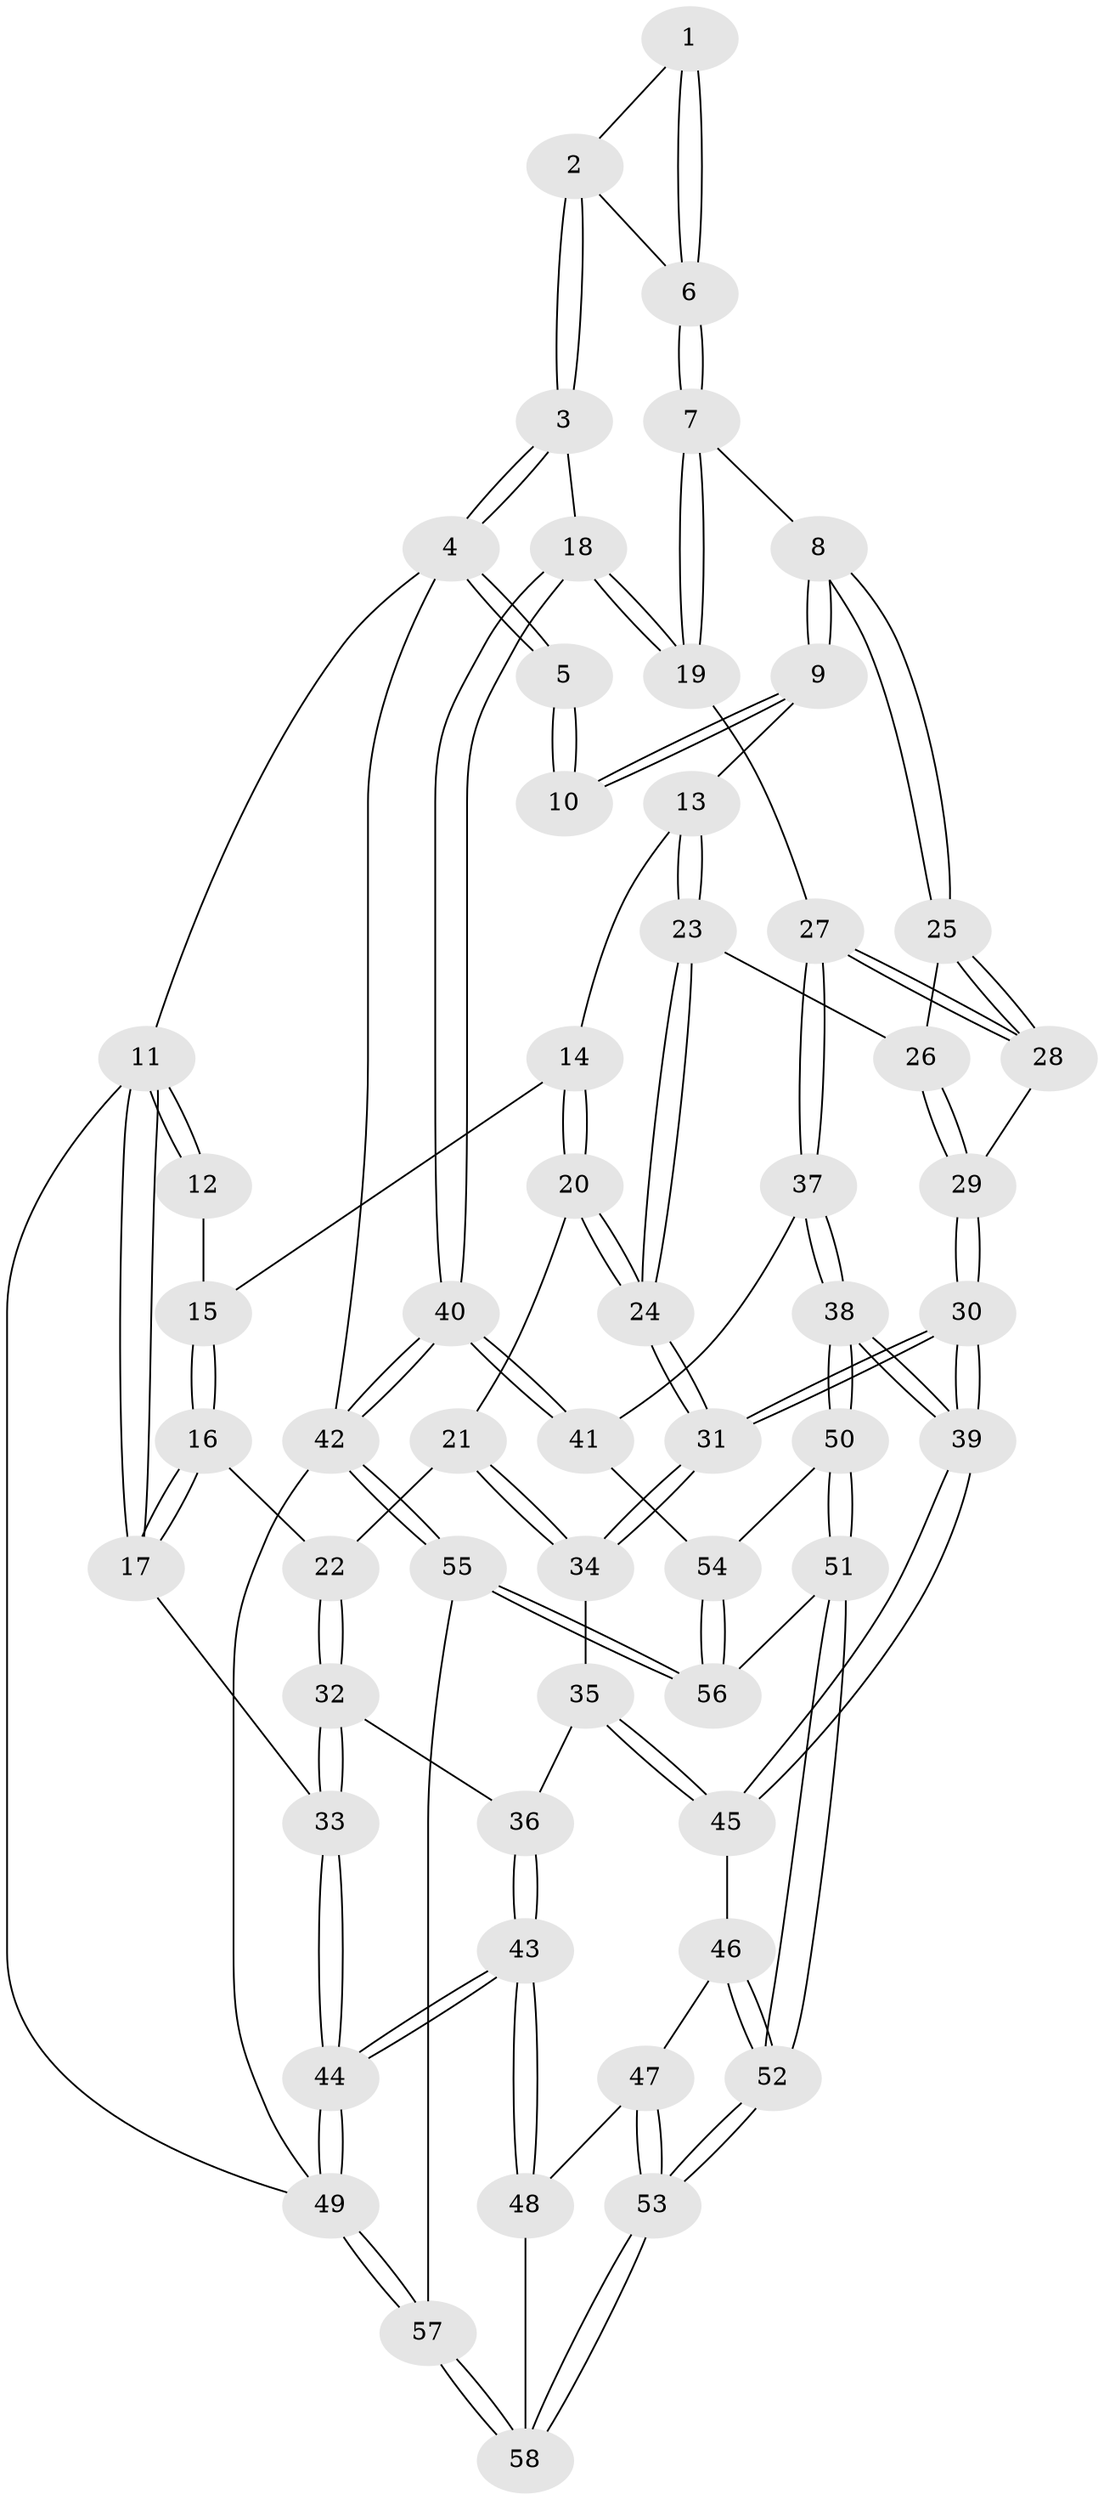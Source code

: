 // Generated by graph-tools (version 1.1) at 2025/17/03/09/25 04:17:23]
// undirected, 58 vertices, 142 edges
graph export_dot {
graph [start="1"]
  node [color=gray90,style=filled];
  1 [pos="+0.8002724131915405+0"];
  2 [pos="+0.9846441972098653+0.09619799714895597"];
  3 [pos="+1+0"];
  4 [pos="+1+0"];
  5 [pos="+0.7239096954865935+0"];
  6 [pos="+0.8532918390484158+0.20361132911881946"];
  7 [pos="+0.8503747172633147+0.21319440518569652"];
  8 [pos="+0.7358356450846824+0.2626738650737617"];
  9 [pos="+0.5762842326920036+0.17359905788240806"];
  10 [pos="+0.6289029205455273+0"];
  11 [pos="+0+0"];
  12 [pos="+0.26369704486302065+0"];
  13 [pos="+0.5025810707707585+0.21801890163423923"];
  14 [pos="+0.38946582903119487+0.212964208503624"];
  15 [pos="+0.2794735120450723+0.11112663704773292"];
  16 [pos="+0.0720680329036426+0.23195768845997358"];
  17 [pos="+0+0.12476115271528948"];
  18 [pos="+1+0.39371832049308214"];
  19 [pos="+1+0.3721672404666244"];
  20 [pos="+0.345721361126671+0.2865887244165095"];
  21 [pos="+0.23726852522664144+0.40103401369832287"];
  22 [pos="+0.17301435365554654+0.3930801865146696"];
  23 [pos="+0.5133570876375307+0.36256141432329386"];
  24 [pos="+0.45450217553494826+0.5015802862337753"];
  25 [pos="+0.7354645615301411+0.3223291223404042"];
  26 [pos="+0.5911884599125677+0.39729508564117766"];
  27 [pos="+0.7881121292968196+0.4963539386696155"];
  28 [pos="+0.7677265511348184+0.48132758321410946"];
  29 [pos="+0.6526731659145943+0.5056047921750317"];
  30 [pos="+0.4653830133335877+0.6217416047190655"];
  31 [pos="+0.4360343147580585+0.5843032006463272"];
  32 [pos="+0.07389875260053358+0.5188561287313037"];
  33 [pos="+0+0.5025625395486525"];
  34 [pos="+0.36645132751966597+0.5577067078777294"];
  35 [pos="+0.1815998881788841+0.6277076876469866"];
  36 [pos="+0.1160002659805408+0.5949355744256554"];
  37 [pos="+0.8359205436237265+0.6711950991998507"];
  38 [pos="+0.5134580476914398+0.7692779758263998"];
  39 [pos="+0.48087238642333957+0.7036756431107896"];
  40 [pos="+1+0.7665592104957899"];
  41 [pos="+0.9603527730371785+0.7589080236780644"];
  42 [pos="+1+1"];
  43 [pos="+0+0.9566700597090217"];
  44 [pos="+0+1"];
  45 [pos="+0.1987470366136698+0.7563939900880687"];
  46 [pos="+0.1877111880301962+0.7748819739750051"];
  47 [pos="+0.14091578902139917+0.8222130092720124"];
  48 [pos="+0.02706732144864147+0.8957050517391235"];
  49 [pos="+0+1"];
  50 [pos="+0.5129051538136767+0.7890981211610959"];
  51 [pos="+0.508862270770271+0.8229096764419352"];
  52 [pos="+0.46459372639907065+0.9295181113244305"];
  53 [pos="+0.4580687031500809+0.9516858833251148"];
  54 [pos="+0.8673398879838741+0.8607604705837136"];
  55 [pos="+0.7853215609278581+1"];
  56 [pos="+0.805606652113026+0.9541555909944288"];
  57 [pos="+0.45507467191898304+1"];
  58 [pos="+0.4562936065591468+0.962028018341099"];
  1 -- 2;
  1 -- 6;
  1 -- 6;
  2 -- 3;
  2 -- 3;
  2 -- 6;
  3 -- 4;
  3 -- 4;
  3 -- 18;
  4 -- 5;
  4 -- 5;
  4 -- 11;
  4 -- 42;
  5 -- 10;
  5 -- 10;
  6 -- 7;
  6 -- 7;
  7 -- 8;
  7 -- 19;
  7 -- 19;
  8 -- 9;
  8 -- 9;
  8 -- 25;
  8 -- 25;
  9 -- 10;
  9 -- 10;
  9 -- 13;
  11 -- 12;
  11 -- 12;
  11 -- 17;
  11 -- 17;
  11 -- 49;
  12 -- 15;
  13 -- 14;
  13 -- 23;
  13 -- 23;
  14 -- 15;
  14 -- 20;
  14 -- 20;
  15 -- 16;
  15 -- 16;
  16 -- 17;
  16 -- 17;
  16 -- 22;
  17 -- 33;
  18 -- 19;
  18 -- 19;
  18 -- 40;
  18 -- 40;
  19 -- 27;
  20 -- 21;
  20 -- 24;
  20 -- 24;
  21 -- 22;
  21 -- 34;
  21 -- 34;
  22 -- 32;
  22 -- 32;
  23 -- 24;
  23 -- 24;
  23 -- 26;
  24 -- 31;
  24 -- 31;
  25 -- 26;
  25 -- 28;
  25 -- 28;
  26 -- 29;
  26 -- 29;
  27 -- 28;
  27 -- 28;
  27 -- 37;
  27 -- 37;
  28 -- 29;
  29 -- 30;
  29 -- 30;
  30 -- 31;
  30 -- 31;
  30 -- 39;
  30 -- 39;
  31 -- 34;
  31 -- 34;
  32 -- 33;
  32 -- 33;
  32 -- 36;
  33 -- 44;
  33 -- 44;
  34 -- 35;
  35 -- 36;
  35 -- 45;
  35 -- 45;
  36 -- 43;
  36 -- 43;
  37 -- 38;
  37 -- 38;
  37 -- 41;
  38 -- 39;
  38 -- 39;
  38 -- 50;
  38 -- 50;
  39 -- 45;
  39 -- 45;
  40 -- 41;
  40 -- 41;
  40 -- 42;
  40 -- 42;
  41 -- 54;
  42 -- 55;
  42 -- 55;
  42 -- 49;
  43 -- 44;
  43 -- 44;
  43 -- 48;
  43 -- 48;
  44 -- 49;
  44 -- 49;
  45 -- 46;
  46 -- 47;
  46 -- 52;
  46 -- 52;
  47 -- 48;
  47 -- 53;
  47 -- 53;
  48 -- 58;
  49 -- 57;
  49 -- 57;
  50 -- 51;
  50 -- 51;
  50 -- 54;
  51 -- 52;
  51 -- 52;
  51 -- 56;
  52 -- 53;
  52 -- 53;
  53 -- 58;
  53 -- 58;
  54 -- 56;
  54 -- 56;
  55 -- 56;
  55 -- 56;
  55 -- 57;
  57 -- 58;
  57 -- 58;
}
